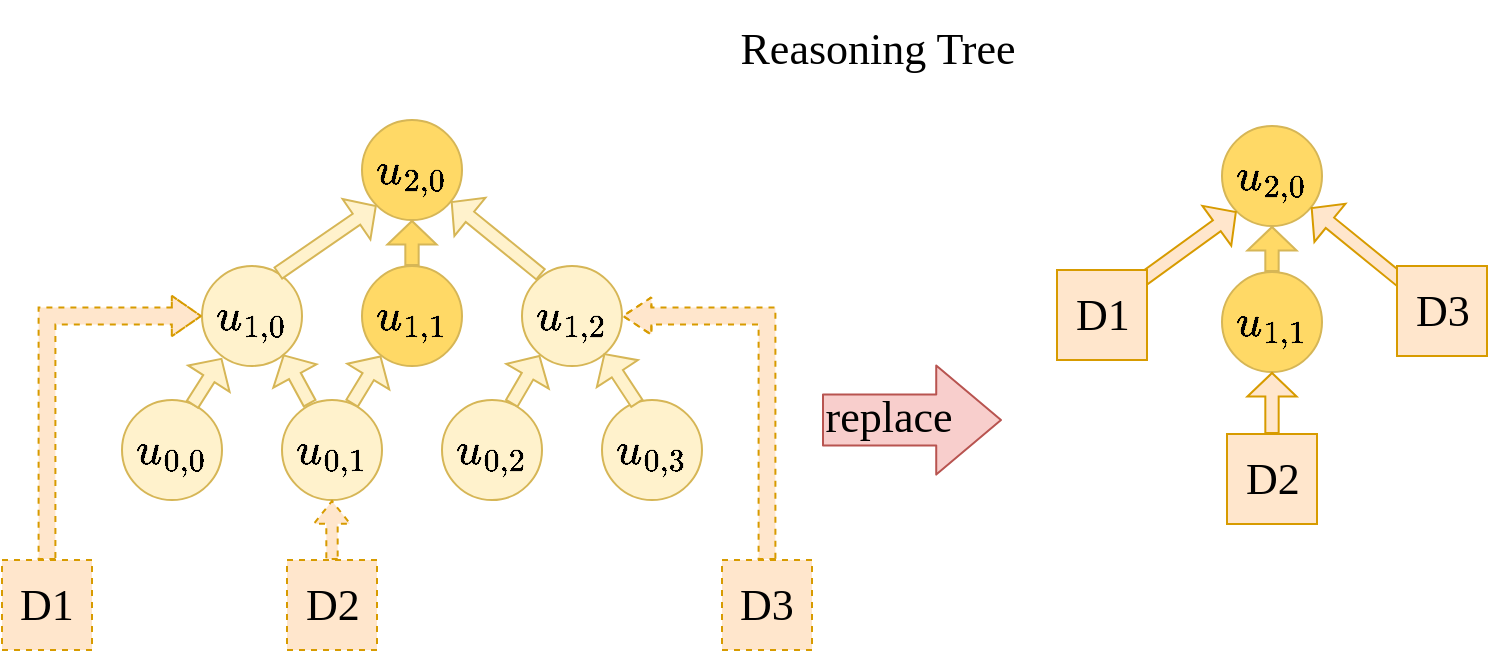 <mxfile version="24.7.16">
  <diagram name="第 1 页" id="oYmZBDzLEDnLIbyE7Xty">
    <mxGraphModel dx="1830" dy="-27" grid="1" gridSize="10" guides="1" tooltips="1" connect="1" arrows="1" fold="1" page="0" pageScale="1" pageWidth="1169" pageHeight="827" math="1" shadow="0">
      <root>
        <mxCell id="0" />
        <mxCell id="1" parent="0" />
        <UserObject label="" tags="Background" id="f0TI_fBVNnKS0ru_FoyS-49">
          <mxCell style="vsdxID=113;edgeStyle=none;startArrow=none;endArrow=classic;strokeWidth=1;strokeColor=#b85450;spacingTop=0;spacingBottom=0;spacingLeft=0;spacingRight=0;verticalAlign=middle;html=1;labelBackgroundColor=#ffffff;rounded=1;shape=flexArrow;fillColor=#f8cecc;fontSize=22;width=25.517;endSize=10.462;fontFamily=Times New Roman;flowAnimation=0;endWidth=28.086;" edge="1" parent="1">
            <mxGeometry relative="1" as="geometry">
              <mxPoint x="-34" y="102" as="offset" />
              <Array as="points" />
              <mxPoint x="70" y="1210" as="sourcePoint" />
              <mxPoint x="160" y="1210" as="targetPoint" />
            </mxGeometry>
          </mxCell>
        </UserObject>
        <mxCell id="f0TI_fBVNnKS0ru_FoyS-94" value="&lt;span style=&quot;text-wrap: wrap;&quot;&gt;replace&lt;/span&gt;" style="edgeLabel;html=1;align=center;verticalAlign=middle;resizable=0;points=[];labelBackgroundColor=none;fontSize=22;spacingBottom=-1;fontFamily=Times New Roman;" vertex="1" connectable="0" parent="f0TI_fBVNnKS0ru_FoyS-49">
          <mxGeometry x="-0.263" y="2" relative="1" as="geometry">
            <mxPoint as="offset" />
          </mxGeometry>
        </mxCell>
        <mxCell id="f0TI_fBVNnKS0ru_FoyS-50" value="$$u_{1,0}$$" style="ellipse;whiteSpace=wrap;html=1;aspect=fixed;fillColor=#FFF2CC;strokeColor=#d6b656;fontSize=22;fontFamily=Times New Roman;strokeWidth=1;" vertex="1" parent="1">
          <mxGeometry x="-240" y="1133" width="50" height="50" as="geometry" />
        </mxCell>
        <mxCell id="f0TI_fBVNnKS0ru_FoyS-51" value="$$u_{0,0}$$" style="ellipse;whiteSpace=wrap;html=1;aspect=fixed;fillColor=#FFF2CC;strokeColor=#d6b656;fontSize=22;fontFamily=Times New Roman;strokeWidth=1;" vertex="1" parent="1">
          <mxGeometry x="-280" y="1200" width="50" height="50" as="geometry" />
        </mxCell>
        <mxCell id="f0TI_fBVNnKS0ru_FoyS-55" value="$$u_{0,1}$$" style="ellipse;whiteSpace=wrap;html=1;aspect=fixed;fillColor=#FFF2CC;strokeColor=#d6b656;fontSize=22;fontFamily=Times New Roman;strokeWidth=1;" vertex="1" parent="1">
          <mxGeometry x="-200" y="1200" width="50" height="50" as="geometry" />
        </mxCell>
        <mxCell id="f0TI_fBVNnKS0ru_FoyS-59" value="$$u_{0,2}$$" style="ellipse;whiteSpace=wrap;html=1;aspect=fixed;fillColor=#FFF2CC;strokeColor=#d6b656;fontSize=22;fontFamily=Times New Roman;strokeWidth=1;" vertex="1" parent="1">
          <mxGeometry x="-120" y="1200" width="50" height="50" as="geometry" />
        </mxCell>
        <mxCell id="f0TI_fBVNnKS0ru_FoyS-60" value="$$u_{0,3}$$" style="ellipse;whiteSpace=wrap;html=1;aspect=fixed;fillColor=#FFF2CC;strokeColor=#d6b656;fontSize=22;fontFamily=Times New Roman;strokeWidth=1;" vertex="1" parent="1">
          <mxGeometry x="-40" y="1200" width="50" height="50" as="geometry" />
        </mxCell>
        <mxCell id="f0TI_fBVNnKS0ru_FoyS-61" value="$$u_{1,2}$$" style="ellipse;whiteSpace=wrap;html=1;aspect=fixed;fillColor=#FFF2CC;strokeColor=#d6b656;fontSize=22;fontFamily=Times New Roman;strokeWidth=1;" vertex="1" parent="1">
          <mxGeometry x="-80" y="1133" width="50" height="50" as="geometry" />
        </mxCell>
        <mxCell id="f0TI_fBVNnKS0ru_FoyS-62" value="$$u_{1,1}$$" style="ellipse;whiteSpace=wrap;html=1;aspect=fixed;fillColor=#FFD966;strokeColor=#d6b656;fontSize=22;fontFamily=Times New Roman;strokeWidth=1;" vertex="1" parent="1">
          <mxGeometry x="-160" y="1133" width="50" height="50" as="geometry" />
        </mxCell>
        <mxCell id="f0TI_fBVNnKS0ru_FoyS-63" value="$$u_{2,0}$$" style="ellipse;whiteSpace=wrap;html=1;aspect=fixed;fillColor=#FFD966;strokeColor=#d6b656;fontSize=22;fontFamily=Times New Roman;strokeWidth=1;" vertex="1" parent="1">
          <mxGeometry x="-160" y="1060" width="50" height="50" as="geometry" />
        </mxCell>
        <mxCell id="f0TI_fBVNnKS0ru_FoyS-64" style="edgeStyle=orthogonalEdgeStyle;rounded=0;orthogonalLoop=1;jettySize=auto;html=1;entryX=0;entryY=0.5;entryDx=0;entryDy=0;fontSize=22;elbow=vertical;exitX=0.5;exitY=0;exitDx=0;exitDy=0;fontFamily=Times New Roman;shape=flexArrow;fillColor=#ffe6cc;strokeColor=#d79b00;width=8.4;endSize=4.532;endWidth=10.8;dashed=1;strokeWidth=1;" edge="1" parent="1" source="f0TI_fBVNnKS0ru_FoyS-65" target="f0TI_fBVNnKS0ru_FoyS-50">
          <mxGeometry relative="1" as="geometry" />
        </mxCell>
        <mxCell id="f0TI_fBVNnKS0ru_FoyS-65" value="D1" style="rounded=0;whiteSpace=wrap;html=1;fillColor=#ffe6cc;strokeColor=#d79b00;dashed=1;aspect=fixed;fontSize=22;fontFamily=Times New Roman;strokeWidth=1;" vertex="1" parent="1">
          <mxGeometry x="-340" y="1280" width="45" height="45" as="geometry" />
        </mxCell>
        <mxCell id="f0TI_fBVNnKS0ru_FoyS-66" style="edgeStyle=none;curved=1;rounded=0;orthogonalLoop=1;jettySize=auto;html=1;entryX=0.5;entryY=1;entryDx=0;entryDy=0;fontSize=22;fontFamily=Times New Roman;strokeWidth=1;shape=flexArrow;endWidth=11.333;endSize=3.443;width=5.667;fillColor=#ffe6cc;strokeColor=#d79b00;dashed=1;" edge="1" parent="1" source="f0TI_fBVNnKS0ru_FoyS-67" target="f0TI_fBVNnKS0ru_FoyS-55">
          <mxGeometry relative="1" as="geometry" />
        </mxCell>
        <mxCell id="f0TI_fBVNnKS0ru_FoyS-67" value="D2" style="rounded=0;whiteSpace=wrap;html=1;fillColor=#ffe6cc;strokeColor=#d79b00;dashed=1;aspect=fixed;fontSize=22;fontFamily=Times New Roman;strokeWidth=1;" vertex="1" parent="1">
          <mxGeometry x="-197.5" y="1280" width="45" height="45" as="geometry" />
        </mxCell>
        <mxCell id="f0TI_fBVNnKS0ru_FoyS-68" style="rounded=0;orthogonalLoop=1;jettySize=auto;html=1;entryX=1;entryY=0.5;entryDx=0;entryDy=0;fontSize=22;fontFamily=Times New Roman;shape=flexArrow;width=8.4;endSize=4.4;endWidth=9.2;exitX=0.5;exitY=0;exitDx=0;exitDy=0;edgeStyle=orthogonalEdgeStyle;fillColor=#ffe6cc;strokeColor=#d79b00;dashed=1;strokeWidth=1;" edge="1" parent="1" source="f0TI_fBVNnKS0ru_FoyS-69" target="f0TI_fBVNnKS0ru_FoyS-61">
          <mxGeometry relative="1" as="geometry" />
        </mxCell>
        <mxCell id="f0TI_fBVNnKS0ru_FoyS-69" value="D3" style="rounded=0;whiteSpace=wrap;html=1;fillColor=#ffe6cc;strokeColor=#d79b00;dashed=1;aspect=fixed;fontSize=22;fontFamily=Times New Roman;strokeWidth=1;" vertex="1" parent="1">
          <mxGeometry x="20" y="1280" width="45" height="45" as="geometry" />
        </mxCell>
        <mxCell id="f0TI_fBVNnKS0ru_FoyS-75" style="edgeStyle=none;curved=1;rounded=0;orthogonalLoop=1;jettySize=auto;html=1;fontSize=22;shape=flexArrow;width=6.667;endSize=3.58;endWidth=16.889;fillColor=#fff2cc;strokeColor=#d6b656;gradientDirection=radial;exitX=0.7;exitY=0.051;exitDx=0;exitDy=0;exitPerimeter=0;fontFamily=Times New Roman;strokeWidth=1;" edge="1" parent="1" source="f0TI_fBVNnKS0ru_FoyS-51">
          <mxGeometry relative="1" as="geometry">
            <mxPoint x="-246" y="1200" as="sourcePoint" />
            <mxPoint x="-230" y="1179" as="targetPoint" />
          </mxGeometry>
        </mxCell>
        <mxCell id="f0TI_fBVNnKS0ru_FoyS-76" style="edgeStyle=none;curved=1;rounded=0;orthogonalLoop=1;jettySize=auto;html=1;fontSize=22;shape=flexArrow;width=6.667;endSize=3.58;endWidth=16.889;fillColor=#fff2cc;strokeColor=#d6b656;gradientDirection=radial;exitX=0.281;exitY=0.04;exitDx=0;exitDy=0;exitPerimeter=0;entryX=0.812;entryY=0.885;entryDx=0;entryDy=0;entryPerimeter=0;fontFamily=Times New Roman;strokeWidth=1;" edge="1" parent="1" source="f0TI_fBVNnKS0ru_FoyS-55" target="f0TI_fBVNnKS0ru_FoyS-50">
          <mxGeometry relative="1" as="geometry">
            <mxPoint x="-183" y="1200" as="sourcePoint" />
            <mxPoint x="-200" y="1180" as="targetPoint" />
          </mxGeometry>
        </mxCell>
        <mxCell id="f0TI_fBVNnKS0ru_FoyS-77" style="edgeStyle=none;curved=1;rounded=0;orthogonalLoop=1;jettySize=auto;html=1;fontSize=22;shape=flexArrow;width=6.667;endSize=3.58;endWidth=16.889;fillColor=#fff2cc;strokeColor=#d6b656;gradientDirection=radial;entryX=0.19;entryY=0.897;entryDx=0;entryDy=0;entryPerimeter=0;exitX=0.696;exitY=0.039;exitDx=0;exitDy=0;exitPerimeter=0;fontFamily=Times New Roman;strokeWidth=1;" edge="1" parent="1" source="f0TI_fBVNnKS0ru_FoyS-55" target="f0TI_fBVNnKS0ru_FoyS-62">
          <mxGeometry relative="1" as="geometry">
            <mxPoint x="-167" y="1200" as="sourcePoint" />
            <mxPoint x="-150" y="1173" as="targetPoint" />
          </mxGeometry>
        </mxCell>
        <mxCell id="f0TI_fBVNnKS0ru_FoyS-78" style="edgeStyle=none;curved=1;rounded=0;orthogonalLoop=1;jettySize=auto;html=1;fontSize=22;shape=flexArrow;width=6.667;endSize=3.58;endWidth=16.889;fillColor=#fff2cc;strokeColor=#d6b656;gradientDirection=radial;exitX=0.693;exitY=0.04;exitDx=0;exitDy=0;exitPerimeter=0;entryX=0.179;entryY=0.891;entryDx=0;entryDy=0;entryPerimeter=0;fontFamily=Times New Roman;strokeWidth=1;" edge="1" parent="1" source="f0TI_fBVNnKS0ru_FoyS-59" target="f0TI_fBVNnKS0ru_FoyS-61">
          <mxGeometry relative="1" as="geometry">
            <mxPoint x="-88" y="1200" as="sourcePoint" />
            <mxPoint x="-70" y="1174" as="targetPoint" />
          </mxGeometry>
        </mxCell>
        <mxCell id="f0TI_fBVNnKS0ru_FoyS-79" style="edgeStyle=none;curved=1;rounded=0;orthogonalLoop=1;jettySize=auto;html=1;fontSize=22;shape=flexArrow;width=6.667;endSize=3.58;endWidth=16.889;fillColor=#fff2cc;strokeColor=#d6b656;gradientDirection=radial;exitX=0.354;exitY=0.041;exitDx=0;exitDy=0;exitPerimeter=0;entryX=0.819;entryY=0.872;entryDx=0;entryDy=0;entryPerimeter=0;fontFamily=Times New Roman;strokeWidth=1;" edge="1" parent="1" source="f0TI_fBVNnKS0ru_FoyS-60" target="f0TI_fBVNnKS0ru_FoyS-61">
          <mxGeometry relative="1" as="geometry">
            <mxPoint x="-24" y="1200" as="sourcePoint" />
            <mxPoint x="-40" y="1173" as="targetPoint" />
          </mxGeometry>
        </mxCell>
        <mxCell id="f0TI_fBVNnKS0ru_FoyS-80" style="edgeStyle=none;curved=1;rounded=0;orthogonalLoop=1;jettySize=auto;html=1;fontSize=22;shape=flexArrow;width=6.667;endSize=3.58;endWidth=16.889;fillColor=#FFD966;strokeColor=#d6b656;gradientDirection=radial;entryX=0.5;entryY=1;entryDx=0;entryDy=0;exitX=0.5;exitY=0;exitDx=0;exitDy=0;fontFamily=Times New Roman;strokeWidth=1;" edge="1" parent="1" source="f0TI_fBVNnKS0ru_FoyS-62" target="f0TI_fBVNnKS0ru_FoyS-63">
          <mxGeometry relative="1" as="geometry">
            <mxPoint x="-143.5" y="1154" as="sourcePoint" />
            <mxPoint x="-126.5" y="1130" as="targetPoint" />
          </mxGeometry>
        </mxCell>
        <mxCell id="f0TI_fBVNnKS0ru_FoyS-81" style="edgeStyle=none;curved=1;rounded=0;orthogonalLoop=1;jettySize=auto;html=1;fontSize=22;shape=flexArrow;width=6.667;endSize=3.58;endWidth=16.889;fillColor=#fff2cc;strokeColor=#d6b656;gradientDirection=radial;exitX=0.755;exitY=0.076;exitDx=0;exitDy=0;exitPerimeter=0;entryX=0;entryY=1;entryDx=0;entryDy=0;fontFamily=Times New Roman;strokeWidth=1;" edge="1" parent="1" source="f0TI_fBVNnKS0ru_FoyS-50" target="f0TI_fBVNnKS0ru_FoyS-63">
          <mxGeometry relative="1" as="geometry">
            <mxPoint x="-190" y="1124" as="sourcePoint" />
            <mxPoint x="-175" y="1100" as="targetPoint" />
          </mxGeometry>
        </mxCell>
        <mxCell id="f0TI_fBVNnKS0ru_FoyS-82" style="edgeStyle=none;curved=1;rounded=0;orthogonalLoop=1;jettySize=auto;html=1;fontSize=22;shape=flexArrow;width=6.667;endSize=3.58;endWidth=16.889;fillColor=#fff2cc;strokeColor=#d6b656;gradientDirection=radial;exitX=0.193;exitY=0.089;exitDx=0;exitDy=0;exitPerimeter=0;fontFamily=Times New Roman;strokeWidth=1;" edge="1" parent="1" source="f0TI_fBVNnKS0ru_FoyS-61" target="f0TI_fBVNnKS0ru_FoyS-63">
          <mxGeometry relative="1" as="geometry">
            <mxPoint x="-80" y="1144" as="sourcePoint" />
            <mxPoint x="-31" y="1110" as="targetPoint" />
          </mxGeometry>
        </mxCell>
        <mxCell id="f0TI_fBVNnKS0ru_FoyS-83" value="$$u_{1,1}$$" style="ellipse;whiteSpace=wrap;html=1;aspect=fixed;fillColor=#FFD966;strokeColor=#d6b656;fontSize=22;fontFamily=Times New Roman;strokeWidth=1;" vertex="1" parent="1">
          <mxGeometry x="270" y="1136" width="50" height="50" as="geometry" />
        </mxCell>
        <mxCell id="f0TI_fBVNnKS0ru_FoyS-84" value="$$u_{2,0}$$" style="ellipse;whiteSpace=wrap;html=1;aspect=fixed;fillColor=#FFD966;strokeColor=#d6b656;fontSize=22;fontFamily=Times New Roman;strokeWidth=1;" vertex="1" parent="1">
          <mxGeometry x="270" y="1063" width="50" height="50" as="geometry" />
        </mxCell>
        <mxCell id="f0TI_fBVNnKS0ru_FoyS-85" style="edgeStyle=none;curved=1;rounded=0;orthogonalLoop=1;jettySize=auto;html=1;fontSize=22;shape=flexArrow;width=6.667;endSize=3.58;endWidth=16.889;fillColor=#ffe6cc;strokeColor=#d79b00;gradientDirection=radial;entryX=0.5;entryY=1;entryDx=0;entryDy=0;exitX=0.5;exitY=0;exitDx=0;exitDy=0;fontFamily=Times New Roman;strokeWidth=1;" edge="1" parent="1" source="f0TI_fBVNnKS0ru_FoyS-90" target="f0TI_fBVNnKS0ru_FoyS-83">
          <mxGeometry relative="1" as="geometry">
            <mxPoint x="263.2" y="1204.65" as="sourcePoint" />
            <mxPoint x="280" y="1176" as="targetPoint" />
          </mxGeometry>
        </mxCell>
        <mxCell id="f0TI_fBVNnKS0ru_FoyS-86" style="edgeStyle=none;curved=1;rounded=0;orthogonalLoop=1;jettySize=auto;html=1;fontSize=22;shape=flexArrow;width=6.667;endSize=3.58;endWidth=16.889;fillColor=#FFD966;strokeColor=#d6b656;gradientDirection=radial;entryX=0.5;entryY=1;entryDx=0;entryDy=0;exitX=0.5;exitY=0;exitDx=0;exitDy=0;fontFamily=Times New Roman;strokeWidth=1;" edge="1" parent="1" source="f0TI_fBVNnKS0ru_FoyS-83" target="f0TI_fBVNnKS0ru_FoyS-84">
          <mxGeometry relative="1" as="geometry">
            <mxPoint x="286.5" y="1157" as="sourcePoint" />
            <mxPoint x="303.5" y="1133" as="targetPoint" />
          </mxGeometry>
        </mxCell>
        <mxCell id="f0TI_fBVNnKS0ru_FoyS-87" style="edgeStyle=none;curved=1;rounded=0;orthogonalLoop=1;jettySize=auto;html=1;fontSize=22;shape=flexArrow;width=6.667;endSize=3.58;endWidth=16.889;fillColor=#ffe6cc;strokeColor=#d79b00;gradientDirection=radial;entryX=0;entryY=1;entryDx=0;entryDy=0;fontFamily=Times New Roman;strokeWidth=1;" edge="1" parent="1" target="f0TI_fBVNnKS0ru_FoyS-84">
          <mxGeometry relative="1" as="geometry">
            <mxPoint x="230" y="1140" as="sourcePoint" />
            <mxPoint x="255" y="1103" as="targetPoint" />
          </mxGeometry>
        </mxCell>
        <mxCell id="f0TI_fBVNnKS0ru_FoyS-88" style="edgeStyle=none;curved=1;rounded=0;orthogonalLoop=1;jettySize=auto;html=1;fontSize=22;shape=flexArrow;width=6.667;endSize=3.58;endWidth=16.889;fillColor=#ffe6cc;strokeColor=#d79b00;gradientDirection=radial;exitX=0.193;exitY=0.089;exitDx=0;exitDy=0;exitPerimeter=0;fontFamily=Times New Roman;strokeWidth=1;" edge="1" parent="1" target="f0TI_fBVNnKS0ru_FoyS-84">
          <mxGeometry relative="1" as="geometry">
            <mxPoint x="359.65" y="1140.45" as="sourcePoint" />
            <mxPoint x="399" y="1113" as="targetPoint" />
          </mxGeometry>
        </mxCell>
        <mxCell id="f0TI_fBVNnKS0ru_FoyS-89" value="D1" style="rounded=0;whiteSpace=wrap;html=1;fillColor=#ffe6cc;strokeColor=#d79b00;aspect=fixed;fontSize=22;fontFamily=Times New Roman;strokeWidth=1;" vertex="1" parent="1">
          <mxGeometry x="187.5" y="1135" width="45" height="45" as="geometry" />
        </mxCell>
        <mxCell id="f0TI_fBVNnKS0ru_FoyS-90" value="D2" style="rounded=0;whiteSpace=wrap;html=1;fillColor=#ffe6cc;strokeColor=#d79b00;aspect=fixed;fontSize=22;fontFamily=Times New Roman;strokeWidth=1;" vertex="1" parent="1">
          <mxGeometry x="272.5" y="1217" width="45" height="45" as="geometry" />
        </mxCell>
        <mxCell id="f0TI_fBVNnKS0ru_FoyS-91" value="D3" style="rounded=0;whiteSpace=wrap;html=1;fillColor=#ffe6cc;strokeColor=#d79b00;aspect=fixed;fontSize=22;fontFamily=Times New Roman;strokeWidth=1;" vertex="1" parent="1">
          <mxGeometry x="357.5" y="1133" width="45" height="45" as="geometry" />
        </mxCell>
        <mxCell id="f0TI_fBVNnKS0ru_FoyS-99" value="Reasoning Tree" style="text;html=1;align=center;verticalAlign=middle;whiteSpace=wrap;rounded=0;fontSize=22;fontFamily=Times New Roman;" vertex="1" parent="1">
          <mxGeometry x="7.5" y="1000" width="180" height="50" as="geometry" />
        </mxCell>
      </root>
    </mxGraphModel>
  </diagram>
</mxfile>
